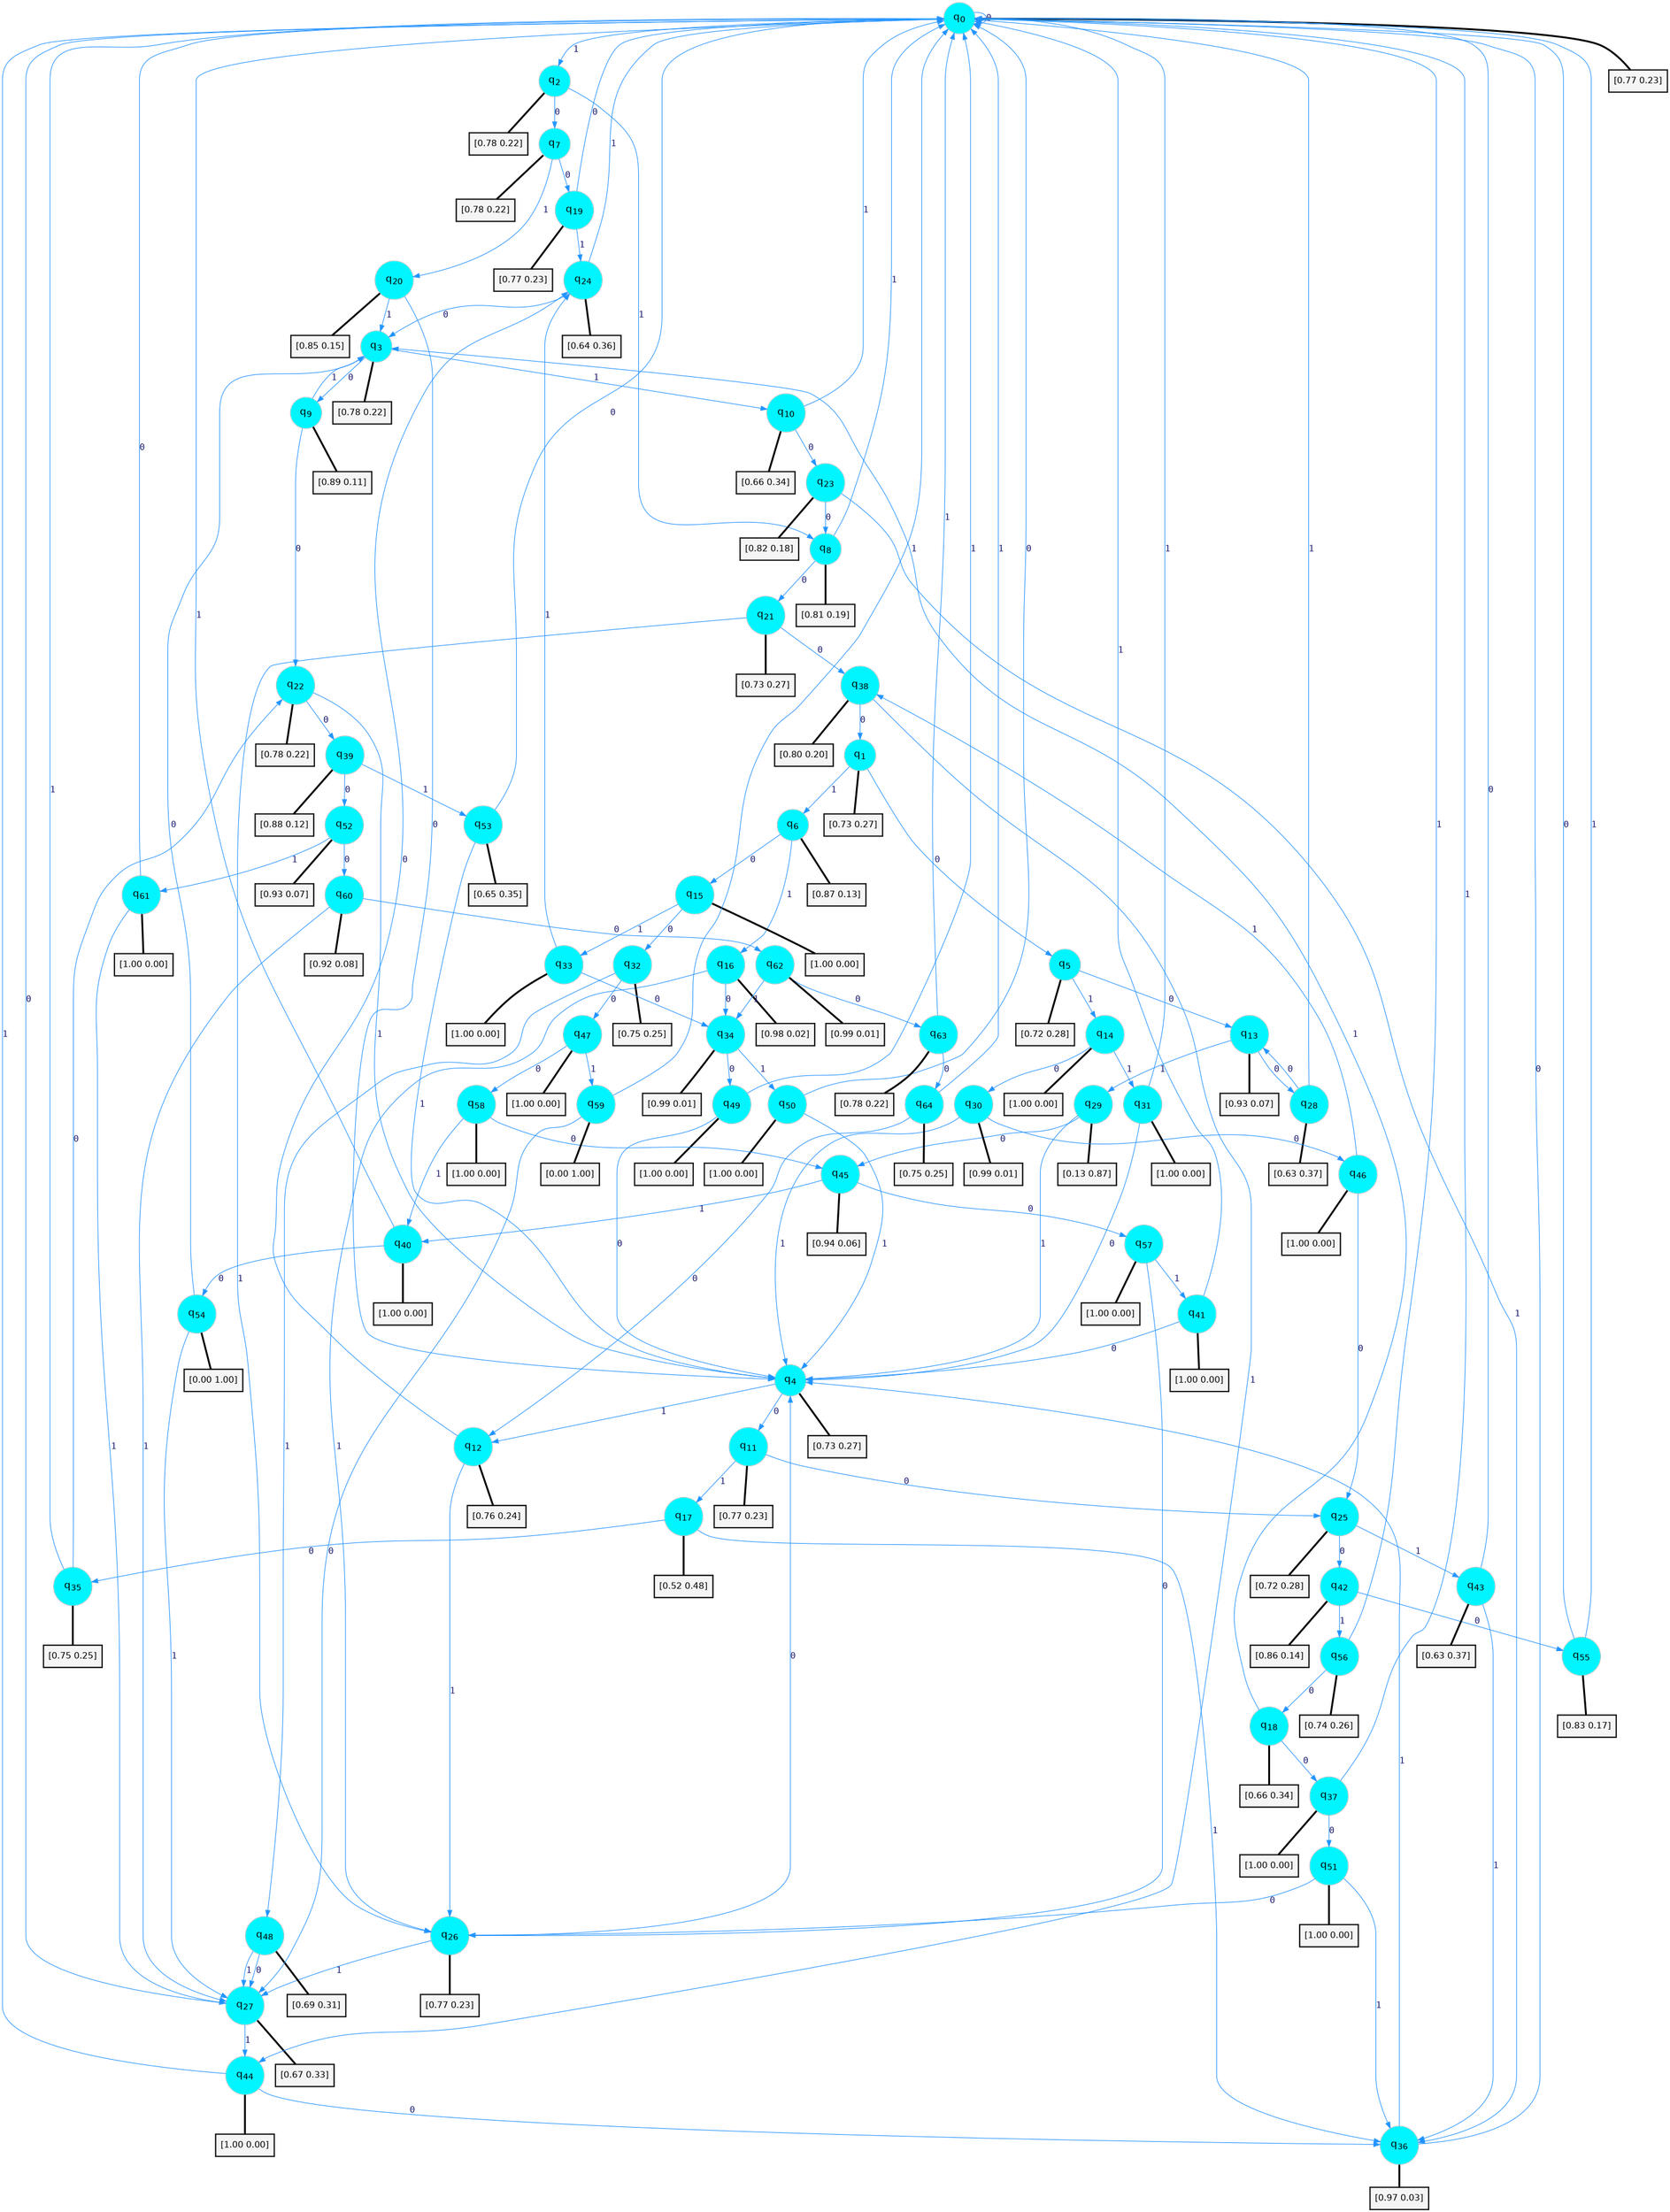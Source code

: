 digraph G {
graph [
bgcolor=transparent, dpi=300, rankdir=TD, size="40,25"];
node [
color=gray, fillcolor=turquoise1, fontcolor=black, fontname=Helvetica, fontsize=16, fontweight=bold, shape=circle, style=filled];
edge [
arrowsize=1, color=dodgerblue1, fontcolor=midnightblue, fontname=courier, fontweight=bold, penwidth=1, style=solid, weight=20];
0[label=<q<SUB>0</SUB>>];
1[label=<q<SUB>1</SUB>>];
2[label=<q<SUB>2</SUB>>];
3[label=<q<SUB>3</SUB>>];
4[label=<q<SUB>4</SUB>>];
5[label=<q<SUB>5</SUB>>];
6[label=<q<SUB>6</SUB>>];
7[label=<q<SUB>7</SUB>>];
8[label=<q<SUB>8</SUB>>];
9[label=<q<SUB>9</SUB>>];
10[label=<q<SUB>10</SUB>>];
11[label=<q<SUB>11</SUB>>];
12[label=<q<SUB>12</SUB>>];
13[label=<q<SUB>13</SUB>>];
14[label=<q<SUB>14</SUB>>];
15[label=<q<SUB>15</SUB>>];
16[label=<q<SUB>16</SUB>>];
17[label=<q<SUB>17</SUB>>];
18[label=<q<SUB>18</SUB>>];
19[label=<q<SUB>19</SUB>>];
20[label=<q<SUB>20</SUB>>];
21[label=<q<SUB>21</SUB>>];
22[label=<q<SUB>22</SUB>>];
23[label=<q<SUB>23</SUB>>];
24[label=<q<SUB>24</SUB>>];
25[label=<q<SUB>25</SUB>>];
26[label=<q<SUB>26</SUB>>];
27[label=<q<SUB>27</SUB>>];
28[label=<q<SUB>28</SUB>>];
29[label=<q<SUB>29</SUB>>];
30[label=<q<SUB>30</SUB>>];
31[label=<q<SUB>31</SUB>>];
32[label=<q<SUB>32</SUB>>];
33[label=<q<SUB>33</SUB>>];
34[label=<q<SUB>34</SUB>>];
35[label=<q<SUB>35</SUB>>];
36[label=<q<SUB>36</SUB>>];
37[label=<q<SUB>37</SUB>>];
38[label=<q<SUB>38</SUB>>];
39[label=<q<SUB>39</SUB>>];
40[label=<q<SUB>40</SUB>>];
41[label=<q<SUB>41</SUB>>];
42[label=<q<SUB>42</SUB>>];
43[label=<q<SUB>43</SUB>>];
44[label=<q<SUB>44</SUB>>];
45[label=<q<SUB>45</SUB>>];
46[label=<q<SUB>46</SUB>>];
47[label=<q<SUB>47</SUB>>];
48[label=<q<SUB>48</SUB>>];
49[label=<q<SUB>49</SUB>>];
50[label=<q<SUB>50</SUB>>];
51[label=<q<SUB>51</SUB>>];
52[label=<q<SUB>52</SUB>>];
53[label=<q<SUB>53</SUB>>];
54[label=<q<SUB>54</SUB>>];
55[label=<q<SUB>55</SUB>>];
56[label=<q<SUB>56</SUB>>];
57[label=<q<SUB>57</SUB>>];
58[label=<q<SUB>58</SUB>>];
59[label=<q<SUB>59</SUB>>];
60[label=<q<SUB>60</SUB>>];
61[label=<q<SUB>61</SUB>>];
62[label=<q<SUB>62</SUB>>];
63[label=<q<SUB>63</SUB>>];
64[label=<q<SUB>64</SUB>>];
65[label="[0.77 0.23]", shape=box,fontcolor=black, fontname=Helvetica, fontsize=14, penwidth=2, fillcolor=whitesmoke,color=black];
66[label="[0.73 0.27]", shape=box,fontcolor=black, fontname=Helvetica, fontsize=14, penwidth=2, fillcolor=whitesmoke,color=black];
67[label="[0.78 0.22]", shape=box,fontcolor=black, fontname=Helvetica, fontsize=14, penwidth=2, fillcolor=whitesmoke,color=black];
68[label="[0.78 0.22]", shape=box,fontcolor=black, fontname=Helvetica, fontsize=14, penwidth=2, fillcolor=whitesmoke,color=black];
69[label="[0.73 0.27]", shape=box,fontcolor=black, fontname=Helvetica, fontsize=14, penwidth=2, fillcolor=whitesmoke,color=black];
70[label="[0.72 0.28]", shape=box,fontcolor=black, fontname=Helvetica, fontsize=14, penwidth=2, fillcolor=whitesmoke,color=black];
71[label="[0.87 0.13]", shape=box,fontcolor=black, fontname=Helvetica, fontsize=14, penwidth=2, fillcolor=whitesmoke,color=black];
72[label="[0.78 0.22]", shape=box,fontcolor=black, fontname=Helvetica, fontsize=14, penwidth=2, fillcolor=whitesmoke,color=black];
73[label="[0.81 0.19]", shape=box,fontcolor=black, fontname=Helvetica, fontsize=14, penwidth=2, fillcolor=whitesmoke,color=black];
74[label="[0.89 0.11]", shape=box,fontcolor=black, fontname=Helvetica, fontsize=14, penwidth=2, fillcolor=whitesmoke,color=black];
75[label="[0.66 0.34]", shape=box,fontcolor=black, fontname=Helvetica, fontsize=14, penwidth=2, fillcolor=whitesmoke,color=black];
76[label="[0.77 0.23]", shape=box,fontcolor=black, fontname=Helvetica, fontsize=14, penwidth=2, fillcolor=whitesmoke,color=black];
77[label="[0.76 0.24]", shape=box,fontcolor=black, fontname=Helvetica, fontsize=14, penwidth=2, fillcolor=whitesmoke,color=black];
78[label="[0.93 0.07]", shape=box,fontcolor=black, fontname=Helvetica, fontsize=14, penwidth=2, fillcolor=whitesmoke,color=black];
79[label="[1.00 0.00]", shape=box,fontcolor=black, fontname=Helvetica, fontsize=14, penwidth=2, fillcolor=whitesmoke,color=black];
80[label="[1.00 0.00]", shape=box,fontcolor=black, fontname=Helvetica, fontsize=14, penwidth=2, fillcolor=whitesmoke,color=black];
81[label="[0.98 0.02]", shape=box,fontcolor=black, fontname=Helvetica, fontsize=14, penwidth=2, fillcolor=whitesmoke,color=black];
82[label="[0.52 0.48]", shape=box,fontcolor=black, fontname=Helvetica, fontsize=14, penwidth=2, fillcolor=whitesmoke,color=black];
83[label="[0.66 0.34]", shape=box,fontcolor=black, fontname=Helvetica, fontsize=14, penwidth=2, fillcolor=whitesmoke,color=black];
84[label="[0.77 0.23]", shape=box,fontcolor=black, fontname=Helvetica, fontsize=14, penwidth=2, fillcolor=whitesmoke,color=black];
85[label="[0.85 0.15]", shape=box,fontcolor=black, fontname=Helvetica, fontsize=14, penwidth=2, fillcolor=whitesmoke,color=black];
86[label="[0.73 0.27]", shape=box,fontcolor=black, fontname=Helvetica, fontsize=14, penwidth=2, fillcolor=whitesmoke,color=black];
87[label="[0.78 0.22]", shape=box,fontcolor=black, fontname=Helvetica, fontsize=14, penwidth=2, fillcolor=whitesmoke,color=black];
88[label="[0.82 0.18]", shape=box,fontcolor=black, fontname=Helvetica, fontsize=14, penwidth=2, fillcolor=whitesmoke,color=black];
89[label="[0.64 0.36]", shape=box,fontcolor=black, fontname=Helvetica, fontsize=14, penwidth=2, fillcolor=whitesmoke,color=black];
90[label="[0.72 0.28]", shape=box,fontcolor=black, fontname=Helvetica, fontsize=14, penwidth=2, fillcolor=whitesmoke,color=black];
91[label="[0.77 0.23]", shape=box,fontcolor=black, fontname=Helvetica, fontsize=14, penwidth=2, fillcolor=whitesmoke,color=black];
92[label="[0.67 0.33]", shape=box,fontcolor=black, fontname=Helvetica, fontsize=14, penwidth=2, fillcolor=whitesmoke,color=black];
93[label="[0.63 0.37]", shape=box,fontcolor=black, fontname=Helvetica, fontsize=14, penwidth=2, fillcolor=whitesmoke,color=black];
94[label="[0.13 0.87]", shape=box,fontcolor=black, fontname=Helvetica, fontsize=14, penwidth=2, fillcolor=whitesmoke,color=black];
95[label="[0.99 0.01]", shape=box,fontcolor=black, fontname=Helvetica, fontsize=14, penwidth=2, fillcolor=whitesmoke,color=black];
96[label="[1.00 0.00]", shape=box,fontcolor=black, fontname=Helvetica, fontsize=14, penwidth=2, fillcolor=whitesmoke,color=black];
97[label="[0.75 0.25]", shape=box,fontcolor=black, fontname=Helvetica, fontsize=14, penwidth=2, fillcolor=whitesmoke,color=black];
98[label="[1.00 0.00]", shape=box,fontcolor=black, fontname=Helvetica, fontsize=14, penwidth=2, fillcolor=whitesmoke,color=black];
99[label="[0.99 0.01]", shape=box,fontcolor=black, fontname=Helvetica, fontsize=14, penwidth=2, fillcolor=whitesmoke,color=black];
100[label="[0.75 0.25]", shape=box,fontcolor=black, fontname=Helvetica, fontsize=14, penwidth=2, fillcolor=whitesmoke,color=black];
101[label="[0.97 0.03]", shape=box,fontcolor=black, fontname=Helvetica, fontsize=14, penwidth=2, fillcolor=whitesmoke,color=black];
102[label="[1.00 0.00]", shape=box,fontcolor=black, fontname=Helvetica, fontsize=14, penwidth=2, fillcolor=whitesmoke,color=black];
103[label="[0.80 0.20]", shape=box,fontcolor=black, fontname=Helvetica, fontsize=14, penwidth=2, fillcolor=whitesmoke,color=black];
104[label="[0.88 0.12]", shape=box,fontcolor=black, fontname=Helvetica, fontsize=14, penwidth=2, fillcolor=whitesmoke,color=black];
105[label="[1.00 0.00]", shape=box,fontcolor=black, fontname=Helvetica, fontsize=14, penwidth=2, fillcolor=whitesmoke,color=black];
106[label="[1.00 0.00]", shape=box,fontcolor=black, fontname=Helvetica, fontsize=14, penwidth=2, fillcolor=whitesmoke,color=black];
107[label="[0.86 0.14]", shape=box,fontcolor=black, fontname=Helvetica, fontsize=14, penwidth=2, fillcolor=whitesmoke,color=black];
108[label="[0.63 0.37]", shape=box,fontcolor=black, fontname=Helvetica, fontsize=14, penwidth=2, fillcolor=whitesmoke,color=black];
109[label="[1.00 0.00]", shape=box,fontcolor=black, fontname=Helvetica, fontsize=14, penwidth=2, fillcolor=whitesmoke,color=black];
110[label="[0.94 0.06]", shape=box,fontcolor=black, fontname=Helvetica, fontsize=14, penwidth=2, fillcolor=whitesmoke,color=black];
111[label="[1.00 0.00]", shape=box,fontcolor=black, fontname=Helvetica, fontsize=14, penwidth=2, fillcolor=whitesmoke,color=black];
112[label="[1.00 0.00]", shape=box,fontcolor=black, fontname=Helvetica, fontsize=14, penwidth=2, fillcolor=whitesmoke,color=black];
113[label="[0.69 0.31]", shape=box,fontcolor=black, fontname=Helvetica, fontsize=14, penwidth=2, fillcolor=whitesmoke,color=black];
114[label="[1.00 0.00]", shape=box,fontcolor=black, fontname=Helvetica, fontsize=14, penwidth=2, fillcolor=whitesmoke,color=black];
115[label="[1.00 0.00]", shape=box,fontcolor=black, fontname=Helvetica, fontsize=14, penwidth=2, fillcolor=whitesmoke,color=black];
116[label="[1.00 0.00]", shape=box,fontcolor=black, fontname=Helvetica, fontsize=14, penwidth=2, fillcolor=whitesmoke,color=black];
117[label="[0.93 0.07]", shape=box,fontcolor=black, fontname=Helvetica, fontsize=14, penwidth=2, fillcolor=whitesmoke,color=black];
118[label="[0.65 0.35]", shape=box,fontcolor=black, fontname=Helvetica, fontsize=14, penwidth=2, fillcolor=whitesmoke,color=black];
119[label="[0.00 1.00]", shape=box,fontcolor=black, fontname=Helvetica, fontsize=14, penwidth=2, fillcolor=whitesmoke,color=black];
120[label="[0.83 0.17]", shape=box,fontcolor=black, fontname=Helvetica, fontsize=14, penwidth=2, fillcolor=whitesmoke,color=black];
121[label="[0.74 0.26]", shape=box,fontcolor=black, fontname=Helvetica, fontsize=14, penwidth=2, fillcolor=whitesmoke,color=black];
122[label="[1.00 0.00]", shape=box,fontcolor=black, fontname=Helvetica, fontsize=14, penwidth=2, fillcolor=whitesmoke,color=black];
123[label="[1.00 0.00]", shape=box,fontcolor=black, fontname=Helvetica, fontsize=14, penwidth=2, fillcolor=whitesmoke,color=black];
124[label="[0.00 1.00]", shape=box,fontcolor=black, fontname=Helvetica, fontsize=14, penwidth=2, fillcolor=whitesmoke,color=black];
125[label="[0.92 0.08]", shape=box,fontcolor=black, fontname=Helvetica, fontsize=14, penwidth=2, fillcolor=whitesmoke,color=black];
126[label="[1.00 0.00]", shape=box,fontcolor=black, fontname=Helvetica, fontsize=14, penwidth=2, fillcolor=whitesmoke,color=black];
127[label="[0.99 0.01]", shape=box,fontcolor=black, fontname=Helvetica, fontsize=14, penwidth=2, fillcolor=whitesmoke,color=black];
128[label="[0.78 0.22]", shape=box,fontcolor=black, fontname=Helvetica, fontsize=14, penwidth=2, fillcolor=whitesmoke,color=black];
129[label="[0.75 0.25]", shape=box,fontcolor=black, fontname=Helvetica, fontsize=14, penwidth=2, fillcolor=whitesmoke,color=black];
0->0 [label=0];
0->2 [label=1];
0->65 [arrowhead=none, penwidth=3,color=black];
1->5 [label=0];
1->6 [label=1];
1->66 [arrowhead=none, penwidth=3,color=black];
2->7 [label=0];
2->8 [label=1];
2->67 [arrowhead=none, penwidth=3,color=black];
3->9 [label=0];
3->10 [label=1];
3->68 [arrowhead=none, penwidth=3,color=black];
4->11 [label=0];
4->12 [label=1];
4->69 [arrowhead=none, penwidth=3,color=black];
5->13 [label=0];
5->14 [label=1];
5->70 [arrowhead=none, penwidth=3,color=black];
6->15 [label=0];
6->16 [label=1];
6->71 [arrowhead=none, penwidth=3,color=black];
7->19 [label=0];
7->20 [label=1];
7->72 [arrowhead=none, penwidth=3,color=black];
8->21 [label=0];
8->0 [label=1];
8->73 [arrowhead=none, penwidth=3,color=black];
9->22 [label=0];
9->3 [label=1];
9->74 [arrowhead=none, penwidth=3,color=black];
10->23 [label=0];
10->0 [label=1];
10->75 [arrowhead=none, penwidth=3,color=black];
11->25 [label=0];
11->17 [label=1];
11->76 [arrowhead=none, penwidth=3,color=black];
12->24 [label=0];
12->26 [label=1];
12->77 [arrowhead=none, penwidth=3,color=black];
13->28 [label=0];
13->29 [label=1];
13->78 [arrowhead=none, penwidth=3,color=black];
14->30 [label=0];
14->31 [label=1];
14->79 [arrowhead=none, penwidth=3,color=black];
15->32 [label=0];
15->33 [label=1];
15->80 [arrowhead=none, penwidth=3,color=black];
16->34 [label=0];
16->26 [label=1];
16->81 [arrowhead=none, penwidth=3,color=black];
17->35 [label=0];
17->36 [label=1];
17->82 [arrowhead=none, penwidth=3,color=black];
18->37 [label=0];
18->3 [label=1];
18->83 [arrowhead=none, penwidth=3,color=black];
19->0 [label=0];
19->24 [label=1];
19->84 [arrowhead=none, penwidth=3,color=black];
20->4 [label=0];
20->3 [label=1];
20->85 [arrowhead=none, penwidth=3,color=black];
21->38 [label=0];
21->26 [label=1];
21->86 [arrowhead=none, penwidth=3,color=black];
22->39 [label=0];
22->4 [label=1];
22->87 [arrowhead=none, penwidth=3,color=black];
23->8 [label=0];
23->36 [label=1];
23->88 [arrowhead=none, penwidth=3,color=black];
24->3 [label=0];
24->0 [label=1];
24->89 [arrowhead=none, penwidth=3,color=black];
25->42 [label=0];
25->43 [label=1];
25->90 [arrowhead=none, penwidth=3,color=black];
26->4 [label=0];
26->27 [label=1];
26->91 [arrowhead=none, penwidth=3,color=black];
27->0 [label=0];
27->44 [label=1];
27->92 [arrowhead=none, penwidth=3,color=black];
28->13 [label=0];
28->0 [label=1];
28->93 [arrowhead=none, penwidth=3,color=black];
29->45 [label=0];
29->4 [label=1];
29->94 [arrowhead=none, penwidth=3,color=black];
30->46 [label=0];
30->4 [label=1];
30->95 [arrowhead=none, penwidth=3,color=black];
31->4 [label=0];
31->0 [label=1];
31->96 [arrowhead=none, penwidth=3,color=black];
32->47 [label=0];
32->48 [label=1];
32->97 [arrowhead=none, penwidth=3,color=black];
33->34 [label=0];
33->24 [label=1];
33->98 [arrowhead=none, penwidth=3,color=black];
34->49 [label=0];
34->50 [label=1];
34->99 [arrowhead=none, penwidth=3,color=black];
35->22 [label=0];
35->0 [label=1];
35->100 [arrowhead=none, penwidth=3,color=black];
36->0 [label=0];
36->4 [label=1];
36->101 [arrowhead=none, penwidth=3,color=black];
37->51 [label=0];
37->0 [label=1];
37->102 [arrowhead=none, penwidth=3,color=black];
38->1 [label=0];
38->44 [label=1];
38->103 [arrowhead=none, penwidth=3,color=black];
39->52 [label=0];
39->53 [label=1];
39->104 [arrowhead=none, penwidth=3,color=black];
40->54 [label=0];
40->0 [label=1];
40->105 [arrowhead=none, penwidth=3,color=black];
41->4 [label=0];
41->0 [label=1];
41->106 [arrowhead=none, penwidth=3,color=black];
42->55 [label=0];
42->56 [label=1];
42->107 [arrowhead=none, penwidth=3,color=black];
43->0 [label=0];
43->36 [label=1];
43->108 [arrowhead=none, penwidth=3,color=black];
44->36 [label=0];
44->0 [label=1];
44->109 [arrowhead=none, penwidth=3,color=black];
45->57 [label=0];
45->40 [label=1];
45->110 [arrowhead=none, penwidth=3,color=black];
46->25 [label=0];
46->38 [label=1];
46->111 [arrowhead=none, penwidth=3,color=black];
47->58 [label=0];
47->59 [label=1];
47->112 [arrowhead=none, penwidth=3,color=black];
48->27 [label=0];
48->27 [label=1];
48->113 [arrowhead=none, penwidth=3,color=black];
49->4 [label=0];
49->0 [label=1];
49->114 [arrowhead=none, penwidth=3,color=black];
50->0 [label=0];
50->4 [label=1];
50->115 [arrowhead=none, penwidth=3,color=black];
51->26 [label=0];
51->36 [label=1];
51->116 [arrowhead=none, penwidth=3,color=black];
52->60 [label=0];
52->61 [label=1];
52->117 [arrowhead=none, penwidth=3,color=black];
53->0 [label=0];
53->4 [label=1];
53->118 [arrowhead=none, penwidth=3,color=black];
54->3 [label=0];
54->27 [label=1];
54->119 [arrowhead=none, penwidth=3,color=black];
55->0 [label=0];
55->0 [label=1];
55->120 [arrowhead=none, penwidth=3,color=black];
56->18 [label=0];
56->0 [label=1];
56->121 [arrowhead=none, penwidth=3,color=black];
57->26 [label=0];
57->41 [label=1];
57->122 [arrowhead=none, penwidth=3,color=black];
58->45 [label=0];
58->40 [label=1];
58->123 [arrowhead=none, penwidth=3,color=black];
59->27 [label=0];
59->0 [label=1];
59->124 [arrowhead=none, penwidth=3,color=black];
60->62 [label=0];
60->27 [label=1];
60->125 [arrowhead=none, penwidth=3,color=black];
61->0 [label=0];
61->27 [label=1];
61->126 [arrowhead=none, penwidth=3,color=black];
62->63 [label=0];
62->34 [label=1];
62->127 [arrowhead=none, penwidth=3,color=black];
63->64 [label=0];
63->0 [label=1];
63->128 [arrowhead=none, penwidth=3,color=black];
64->12 [label=0];
64->0 [label=1];
64->129 [arrowhead=none, penwidth=3,color=black];
}
